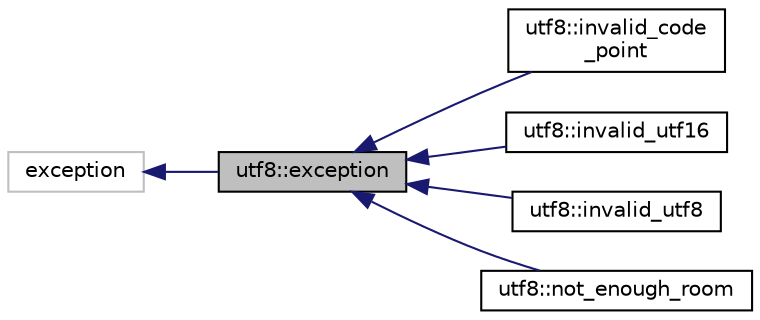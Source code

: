 digraph "utf8::exception"
{
  edge [fontname="Helvetica",fontsize="10",labelfontname="Helvetica",labelfontsize="10"];
  node [fontname="Helvetica",fontsize="10",shape=record];
  rankdir="LR";
  Node0 [label="utf8::exception",height=0.2,width=0.4,color="black", fillcolor="grey75", style="filled", fontcolor="black"];
  Node1 -> Node0 [dir="back",color="midnightblue",fontsize="10",style="solid"];
  Node1 [label="exception",height=0.2,width=0.4,color="grey75", fillcolor="white", style="filled"];
  Node0 -> Node2 [dir="back",color="midnightblue",fontsize="10",style="solid"];
  Node2 [label="utf8::invalid_code\l_point",height=0.2,width=0.4,color="black", fillcolor="white", style="filled",URL="$classutf8_1_1invalid__code__point.html"];
  Node0 -> Node3 [dir="back",color="midnightblue",fontsize="10",style="solid"];
  Node3 [label="utf8::invalid_utf16",height=0.2,width=0.4,color="black", fillcolor="white", style="filled",URL="$classutf8_1_1invalid__utf16.html"];
  Node0 -> Node4 [dir="back",color="midnightblue",fontsize="10",style="solid"];
  Node4 [label="utf8::invalid_utf8",height=0.2,width=0.4,color="black", fillcolor="white", style="filled",URL="$classutf8_1_1invalid__utf8.html"];
  Node0 -> Node5 [dir="back",color="midnightblue",fontsize="10",style="solid"];
  Node5 [label="utf8::not_enough_room",height=0.2,width=0.4,color="black", fillcolor="white", style="filled",URL="$classutf8_1_1not__enough__room.html"];
}

